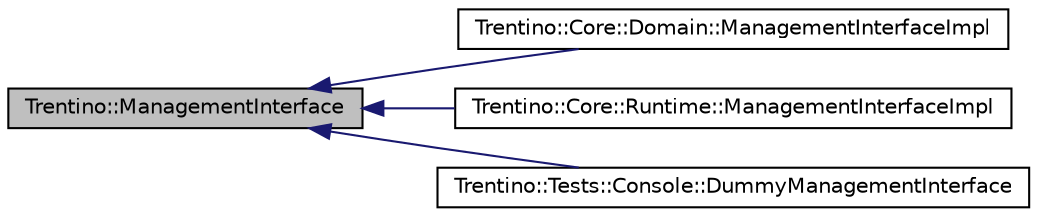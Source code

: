 digraph G
{
  edge [fontname="Helvetica",fontsize="10",labelfontname="Helvetica",labelfontsize="10"];
  node [fontname="Helvetica",fontsize="10",shape=record];
  rankdir="LR";
  Node1 [label="Trentino::ManagementInterface",height=0.2,width=0.4,color="black", fillcolor="grey75", style="filled" fontcolor="black"];
  Node1 -> Node2 [dir="back",color="midnightblue",fontsize="10",style="solid",fontname="Helvetica"];
  Node2 [label="Trentino::Core::Domain::ManagementInterfaceImpl",height=0.2,width=0.4,color="black", fillcolor="white", style="filled",URL="$class_trentino_1_1_core_1_1_domain_1_1_management_interface_impl.html"];
  Node1 -> Node3 [dir="back",color="midnightblue",fontsize="10",style="solid",fontname="Helvetica"];
  Node3 [label="Trentino::Core::Runtime::ManagementInterfaceImpl",height=0.2,width=0.4,color="black", fillcolor="white", style="filled",URL="$class_trentino_1_1_core_1_1_runtime_1_1_management_interface_impl.html"];
  Node1 -> Node4 [dir="back",color="midnightblue",fontsize="10",style="solid",fontname="Helvetica"];
  Node4 [label="Trentino::Tests::Console::DummyManagementInterface",height=0.2,width=0.4,color="black", fillcolor="white", style="filled",URL="$class_trentino_1_1_tests_1_1_console_1_1_dummy_management_interface.html"];
}

